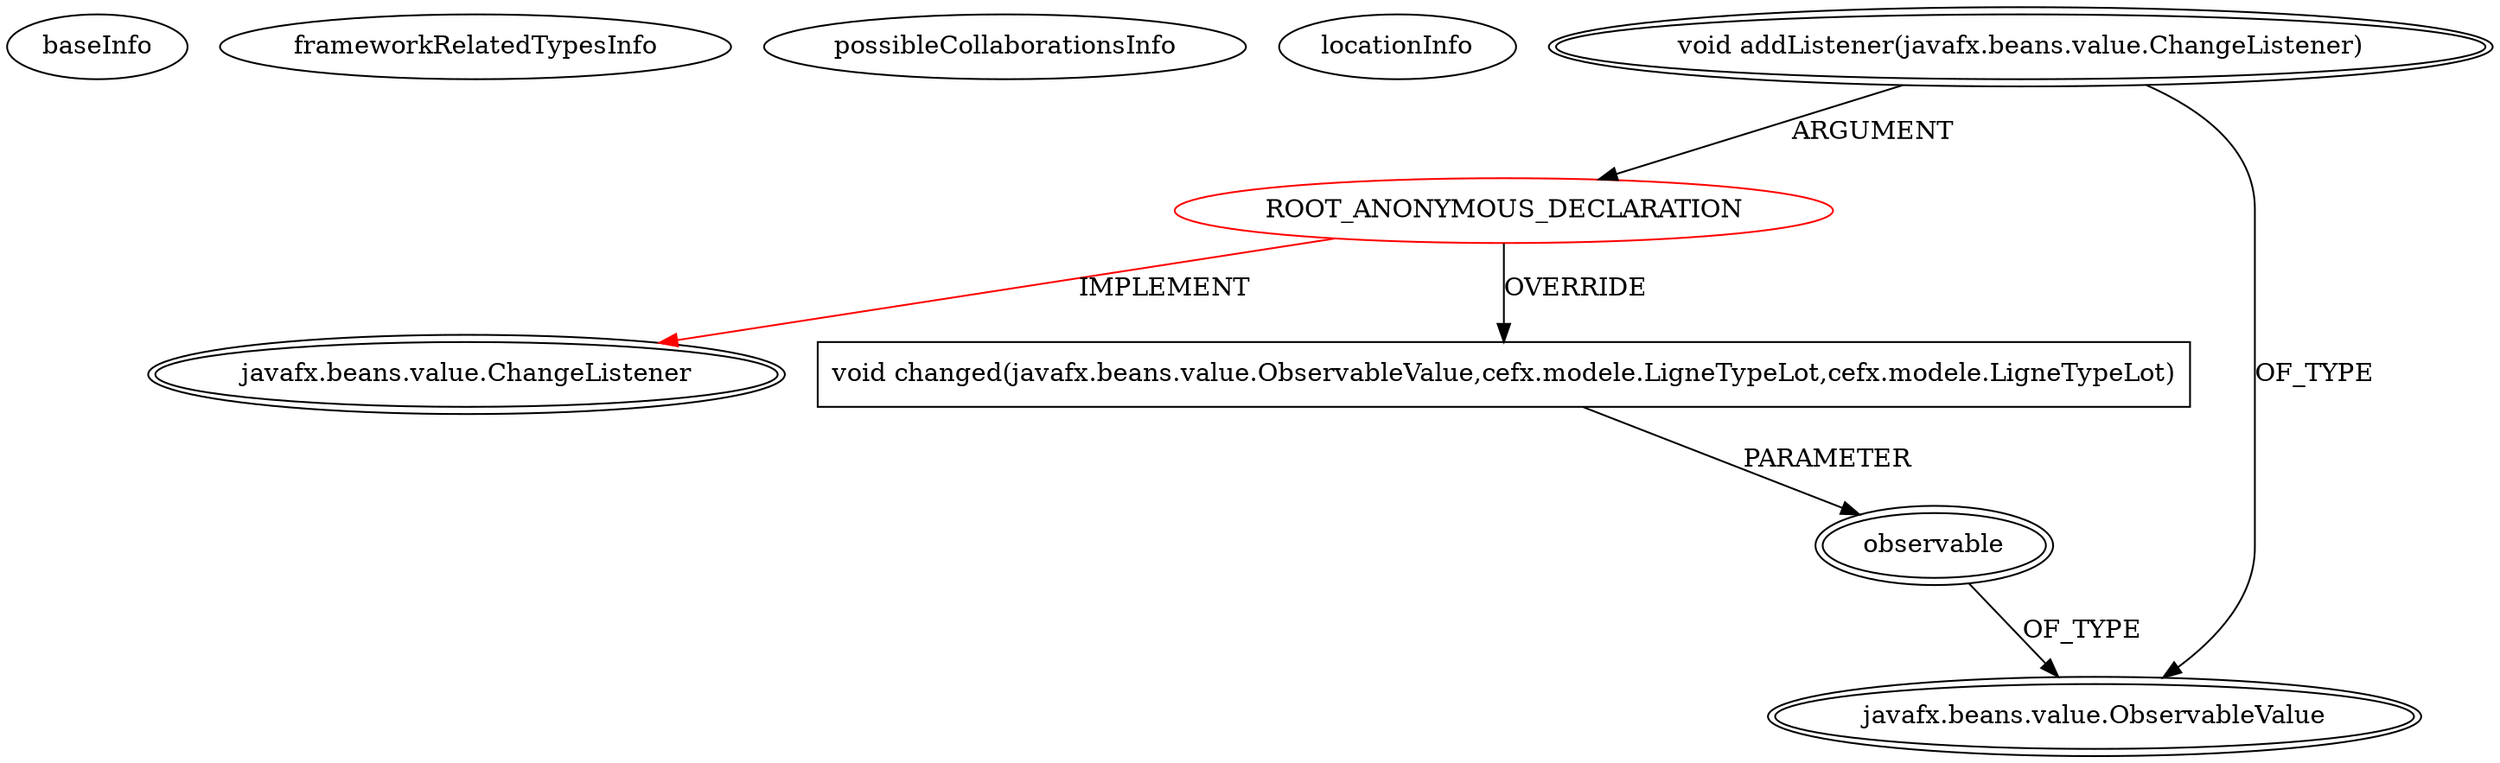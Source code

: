 digraph {
baseInfo[graphId=2078,category="extension_graph",isAnonymous=true,possibleRelation=false]
frameworkRelatedTypesInfo[0="javafx.beans.value.ChangeListener"]
possibleCollaborationsInfo[]
locationInfo[projectName="bianconejo-CEFX",filePath="/bianconejo-CEFX/CEFX-master/src/cefx/CEOptionsController.java",contextSignature="void initializeTabTypeLotsTest()",graphId="2078"]
0[label="ROOT_ANONYMOUS_DECLARATION",vertexType="ROOT_ANONYMOUS_DECLARATION",isFrameworkType=false,color=red]
1[label="javafx.beans.value.ChangeListener",vertexType="FRAMEWORK_INTERFACE_TYPE",isFrameworkType=true,peripheries=2]
2[label="void addListener(javafx.beans.value.ChangeListener)",vertexType="OUTSIDE_CALL",isFrameworkType=true,peripheries=2]
3[label="javafx.beans.value.ObservableValue",vertexType="FRAMEWORK_INTERFACE_TYPE",isFrameworkType=true,peripheries=2]
4[label="void changed(javafx.beans.value.ObservableValue,cefx.modele.LigneTypeLot,cefx.modele.LigneTypeLot)",vertexType="OVERRIDING_METHOD_DECLARATION",isFrameworkType=false,shape=box]
5[label="observable",vertexType="PARAMETER_DECLARATION",isFrameworkType=true,peripheries=2]
0->1[label="IMPLEMENT",color=red]
2->0[label="ARGUMENT"]
2->3[label="OF_TYPE"]
0->4[label="OVERRIDE"]
5->3[label="OF_TYPE"]
4->5[label="PARAMETER"]
}
